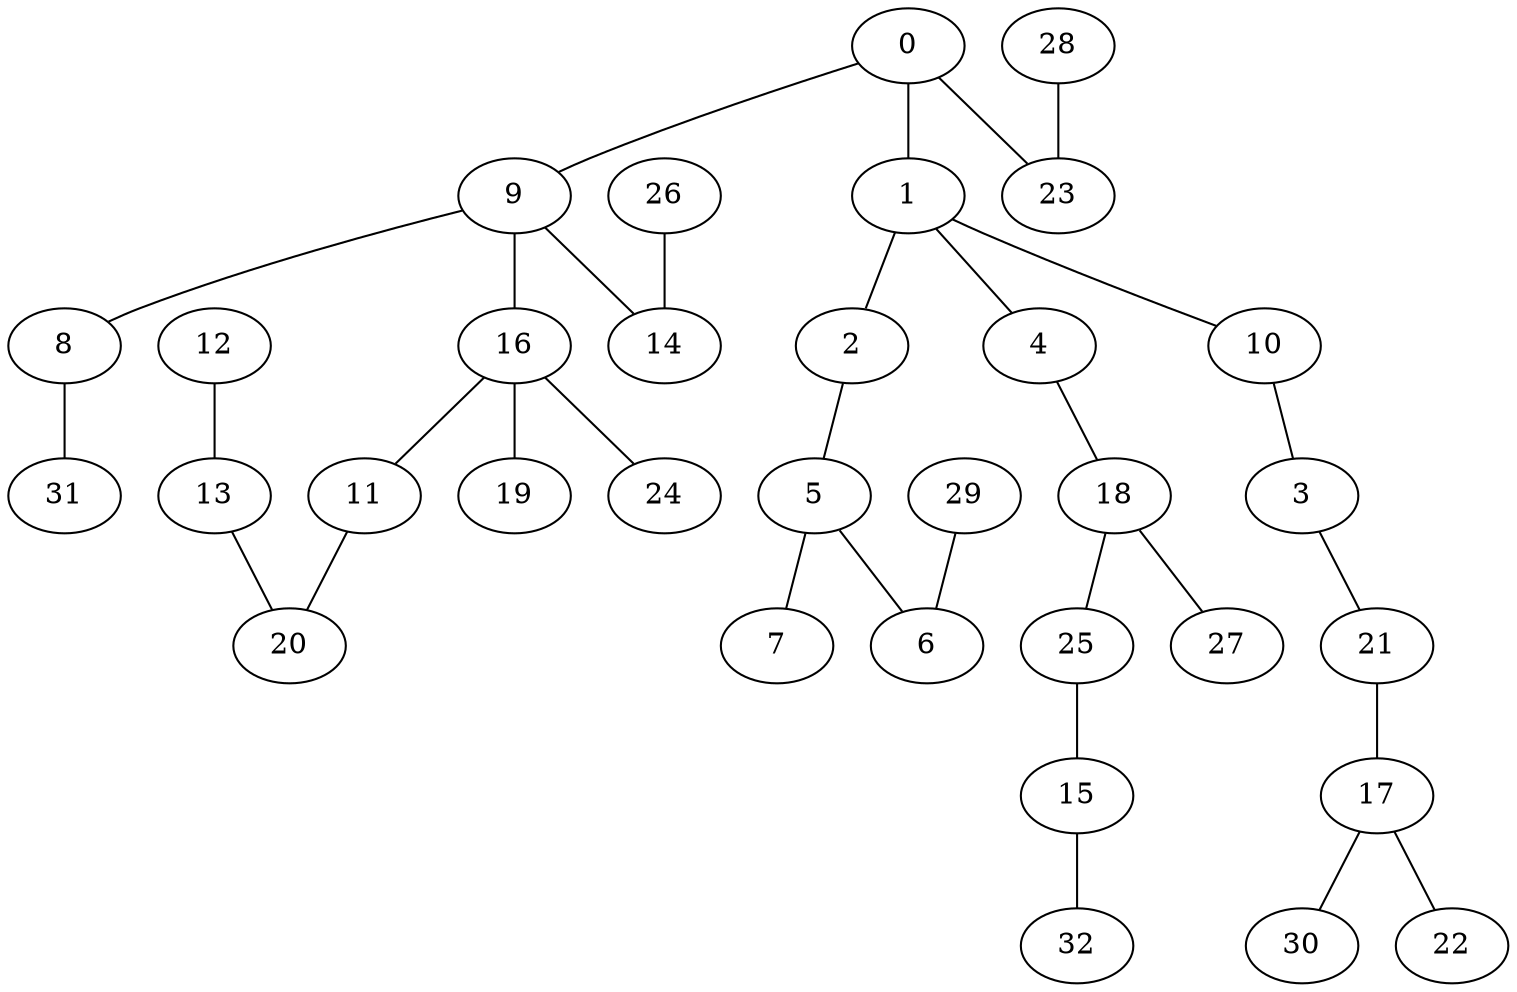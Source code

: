 graph{


0  --9
0  --23
1  --2
2  --5
1  --4
5  --7
5  --6
9  --8
1  --10
12 --13
13 --20
16 --11
17 --30
16 --19
18 --25
18 --27
26 --14
28 --23
29 --6
3 --21
25 --15
16 --24
17 --22
0 --1
21 --17
10 --3
9 --14
8 --31
11 --20
4 --18
15 --32
9 --16

}